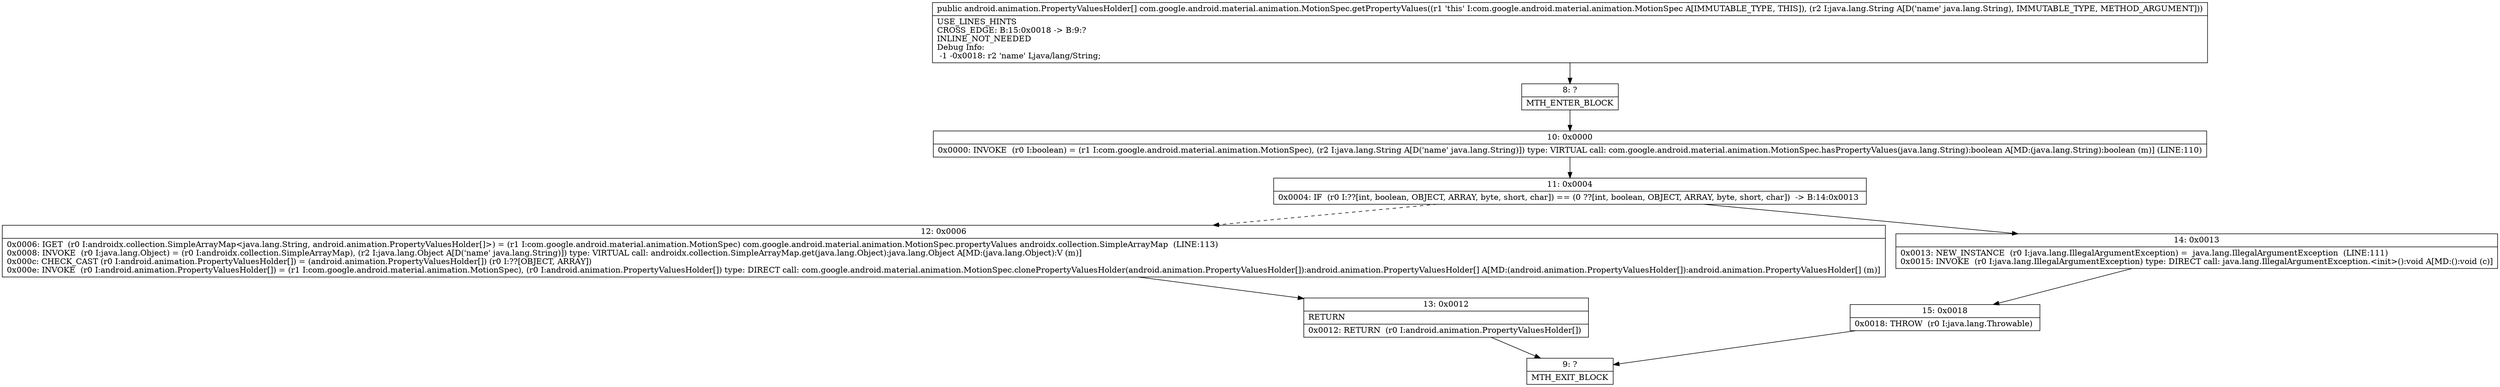 digraph "CFG forcom.google.android.material.animation.MotionSpec.getPropertyValues(Ljava\/lang\/String;)[Landroid\/animation\/PropertyValuesHolder;" {
Node_8 [shape=record,label="{8\:\ ?|MTH_ENTER_BLOCK\l}"];
Node_10 [shape=record,label="{10\:\ 0x0000|0x0000: INVOKE  (r0 I:boolean) = (r1 I:com.google.android.material.animation.MotionSpec), (r2 I:java.lang.String A[D('name' java.lang.String)]) type: VIRTUAL call: com.google.android.material.animation.MotionSpec.hasPropertyValues(java.lang.String):boolean A[MD:(java.lang.String):boolean (m)] (LINE:110)\l}"];
Node_11 [shape=record,label="{11\:\ 0x0004|0x0004: IF  (r0 I:??[int, boolean, OBJECT, ARRAY, byte, short, char]) == (0 ??[int, boolean, OBJECT, ARRAY, byte, short, char])  \-\> B:14:0x0013 \l}"];
Node_12 [shape=record,label="{12\:\ 0x0006|0x0006: IGET  (r0 I:androidx.collection.SimpleArrayMap\<java.lang.String, android.animation.PropertyValuesHolder[]\>) = (r1 I:com.google.android.material.animation.MotionSpec) com.google.android.material.animation.MotionSpec.propertyValues androidx.collection.SimpleArrayMap  (LINE:113)\l0x0008: INVOKE  (r0 I:java.lang.Object) = (r0 I:androidx.collection.SimpleArrayMap), (r2 I:java.lang.Object A[D('name' java.lang.String)]) type: VIRTUAL call: androidx.collection.SimpleArrayMap.get(java.lang.Object):java.lang.Object A[MD:(java.lang.Object):V (m)]\l0x000c: CHECK_CAST (r0 I:android.animation.PropertyValuesHolder[]) = (android.animation.PropertyValuesHolder[]) (r0 I:??[OBJECT, ARRAY]) \l0x000e: INVOKE  (r0 I:android.animation.PropertyValuesHolder[]) = (r1 I:com.google.android.material.animation.MotionSpec), (r0 I:android.animation.PropertyValuesHolder[]) type: DIRECT call: com.google.android.material.animation.MotionSpec.clonePropertyValuesHolder(android.animation.PropertyValuesHolder[]):android.animation.PropertyValuesHolder[] A[MD:(android.animation.PropertyValuesHolder[]):android.animation.PropertyValuesHolder[] (m)]\l}"];
Node_13 [shape=record,label="{13\:\ 0x0012|RETURN\l|0x0012: RETURN  (r0 I:android.animation.PropertyValuesHolder[]) \l}"];
Node_9 [shape=record,label="{9\:\ ?|MTH_EXIT_BLOCK\l}"];
Node_14 [shape=record,label="{14\:\ 0x0013|0x0013: NEW_INSTANCE  (r0 I:java.lang.IllegalArgumentException) =  java.lang.IllegalArgumentException  (LINE:111)\l0x0015: INVOKE  (r0 I:java.lang.IllegalArgumentException) type: DIRECT call: java.lang.IllegalArgumentException.\<init\>():void A[MD:():void (c)]\l}"];
Node_15 [shape=record,label="{15\:\ 0x0018|0x0018: THROW  (r0 I:java.lang.Throwable) \l}"];
MethodNode[shape=record,label="{public android.animation.PropertyValuesHolder[] com.google.android.material.animation.MotionSpec.getPropertyValues((r1 'this' I:com.google.android.material.animation.MotionSpec A[IMMUTABLE_TYPE, THIS]), (r2 I:java.lang.String A[D('name' java.lang.String), IMMUTABLE_TYPE, METHOD_ARGUMENT]))  | USE_LINES_HINTS\lCROSS_EDGE: B:15:0x0018 \-\> B:9:?\lINLINE_NOT_NEEDED\lDebug Info:\l  \-1 \-0x0018: r2 'name' Ljava\/lang\/String;\l}"];
MethodNode -> Node_8;Node_8 -> Node_10;
Node_10 -> Node_11;
Node_11 -> Node_12[style=dashed];
Node_11 -> Node_14;
Node_12 -> Node_13;
Node_13 -> Node_9;
Node_14 -> Node_15;
Node_15 -> Node_9;
}

